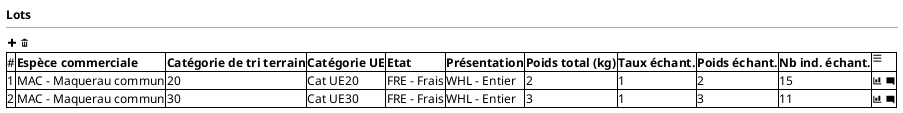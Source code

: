 @startsalt
{
  <b>Lots
  --
  { <&plus> <&trash> }

  {#
     # | <b>Espèce commerciale | <b>Catégorie de tri terrain | <b>Catégorie UE | <b>Etat | <b>Présentation | <b>Poids total (kg) | <b>Taux échant. | <b>Poids échant. | <b>Nb ind. échant. | <&menu>
     1 | MAC - Maquerau commun | 20 | Cat UE20 | FRE - Frais | WHL - Entier | 2 | 1 | 2 | 15 | <&bar-chart> <&comment-square>
     2 | MAC - Maquerau commun | 30 | Cat UE30 | FRE - Frais | WHL - Entier | 3 | 1 | 3 | 11 | <&bar-chart> <&comment-square>
   }

}
@endsalt